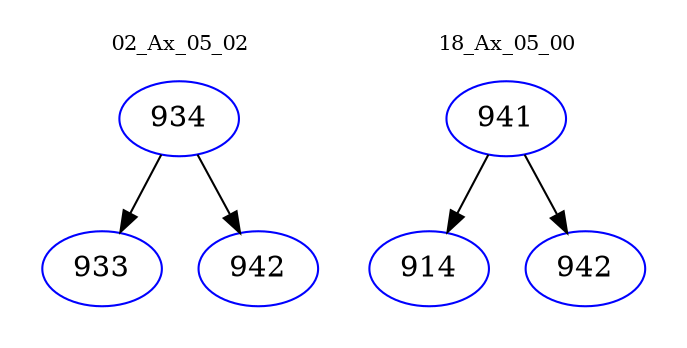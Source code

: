 digraph{
subgraph cluster_0 {
color = white
label = "02_Ax_05_02";
fontsize=10;
T0_934 [label="934", color="blue"]
T0_934 -> T0_933 [color="black"]
T0_933 [label="933", color="blue"]
T0_934 -> T0_942 [color="black"]
T0_942 [label="942", color="blue"]
}
subgraph cluster_1 {
color = white
label = "18_Ax_05_00";
fontsize=10;
T1_941 [label="941", color="blue"]
T1_941 -> T1_914 [color="black"]
T1_914 [label="914", color="blue"]
T1_941 -> T1_942 [color="black"]
T1_942 [label="942", color="blue"]
}
}
